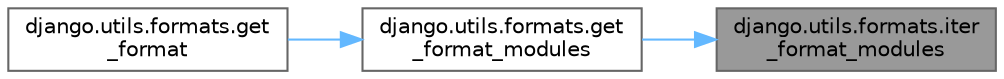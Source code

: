 digraph "django.utils.formats.iter_format_modules"
{
 // LATEX_PDF_SIZE
  bgcolor="transparent";
  edge [fontname=Helvetica,fontsize=10,labelfontname=Helvetica,labelfontsize=10];
  node [fontname=Helvetica,fontsize=10,shape=box,height=0.2,width=0.4];
  rankdir="RL";
  Node1 [id="Node000001",label="django.utils.formats.iter\l_format_modules",height=0.2,width=0.4,color="gray40", fillcolor="grey60", style="filled", fontcolor="black",tooltip=" "];
  Node1 -> Node2 [id="edge1_Node000001_Node000002",dir="back",color="steelblue1",style="solid",tooltip=" "];
  Node2 [id="Node000002",label="django.utils.formats.get\l_format_modules",height=0.2,width=0.4,color="grey40", fillcolor="white", style="filled",URL="$namespacedjango_1_1utils_1_1formats.html#ab2facd67613196397257f6d450320367",tooltip=" "];
  Node2 -> Node3 [id="edge2_Node000002_Node000003",dir="back",color="steelblue1",style="solid",tooltip=" "];
  Node3 [id="Node000003",label="django.utils.formats.get\l_format",height=0.2,width=0.4,color="grey40", fillcolor="white", style="filled",URL="$namespacedjango_1_1utils_1_1formats.html#af6ee4c566a310b2f6e74f558e32d3418",tooltip=" "];
}
